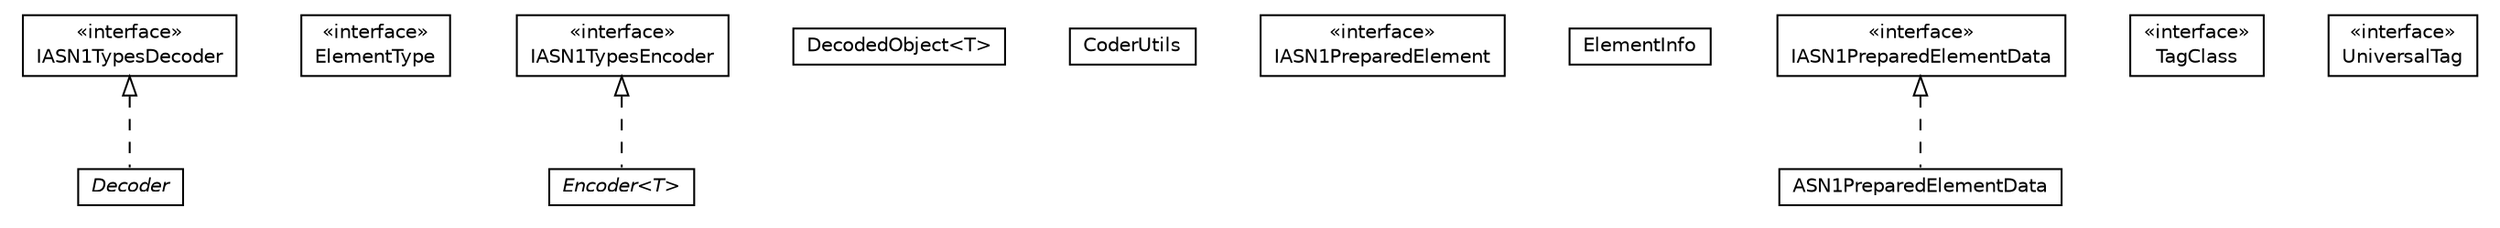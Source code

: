 #!/usr/local/bin/dot
#
# Class diagram 
# Generated by UMLGraph version R5_6-24-gf6e263 (http://www.umlgraph.org/)
#

digraph G {
	edge [fontname="Helvetica",fontsize=10,labelfontname="Helvetica",labelfontsize=10];
	node [fontname="Helvetica",fontsize=10,shape=plaintext];
	nodesep=0.25;
	ranksep=0.5;
	// org.universAAL.lddi.lib.ieeex73std.org.bn.coders.IASN1TypesDecoder
	c741912 [label=<<table title="org.universAAL.lddi.lib.ieeex73std.org.bn.coders.IASN1TypesDecoder" border="0" cellborder="1" cellspacing="0" cellpadding="2" port="p" href="./IASN1TypesDecoder.html">
		<tr><td><table border="0" cellspacing="0" cellpadding="1">
<tr><td align="center" balign="center"> &#171;interface&#187; </td></tr>
<tr><td align="center" balign="center"> IASN1TypesDecoder </td></tr>
		</table></td></tr>
		</table>>, URL="./IASN1TypesDecoder.html", fontname="Helvetica", fontcolor="black", fontsize=10.0];
	// org.universAAL.lddi.lib.ieeex73std.org.bn.coders.ElementType
	c741913 [label=<<table title="org.universAAL.lddi.lib.ieeex73std.org.bn.coders.ElementType" border="0" cellborder="1" cellspacing="0" cellpadding="2" port="p" href="./ElementType.html">
		<tr><td><table border="0" cellspacing="0" cellpadding="1">
<tr><td align="center" balign="center"> &#171;interface&#187; </td></tr>
<tr><td align="center" balign="center"> ElementType </td></tr>
		</table></td></tr>
		</table>>, URL="./ElementType.html", fontname="Helvetica", fontcolor="black", fontsize=10.0];
	// org.universAAL.lddi.lib.ieeex73std.org.bn.coders.Decoder
	c741914 [label=<<table title="org.universAAL.lddi.lib.ieeex73std.org.bn.coders.Decoder" border="0" cellborder="1" cellspacing="0" cellpadding="2" port="p" href="./Decoder.html">
		<tr><td><table border="0" cellspacing="0" cellpadding="1">
<tr><td align="center" balign="center"><font face="Helvetica-Oblique"> Decoder </font></td></tr>
		</table></td></tr>
		</table>>, URL="./Decoder.html", fontname="Helvetica", fontcolor="black", fontsize=10.0];
	// org.universAAL.lddi.lib.ieeex73std.org.bn.coders.IASN1TypesEncoder
	c741915 [label=<<table title="org.universAAL.lddi.lib.ieeex73std.org.bn.coders.IASN1TypesEncoder" border="0" cellborder="1" cellspacing="0" cellpadding="2" port="p" href="./IASN1TypesEncoder.html">
		<tr><td><table border="0" cellspacing="0" cellpadding="1">
<tr><td align="center" balign="center"> &#171;interface&#187; </td></tr>
<tr><td align="center" balign="center"> IASN1TypesEncoder </td></tr>
		</table></td></tr>
		</table>>, URL="./IASN1TypesEncoder.html", fontname="Helvetica", fontcolor="black", fontsize=10.0];
	// org.universAAL.lddi.lib.ieeex73std.org.bn.coders.DecodedObject<T>
	c741916 [label=<<table title="org.universAAL.lddi.lib.ieeex73std.org.bn.coders.DecodedObject" border="0" cellborder="1" cellspacing="0" cellpadding="2" port="p" href="./DecodedObject.html">
		<tr><td><table border="0" cellspacing="0" cellpadding="1">
<tr><td align="center" balign="center"> DecodedObject&lt;T&gt; </td></tr>
		</table></td></tr>
		</table>>, URL="./DecodedObject.html", fontname="Helvetica", fontcolor="black", fontsize=10.0];
	// org.universAAL.lddi.lib.ieeex73std.org.bn.coders.CoderUtils
	c741917 [label=<<table title="org.universAAL.lddi.lib.ieeex73std.org.bn.coders.CoderUtils" border="0" cellborder="1" cellspacing="0" cellpadding="2" port="p" href="./CoderUtils.html">
		<tr><td><table border="0" cellspacing="0" cellpadding="1">
<tr><td align="center" balign="center"> CoderUtils </td></tr>
		</table></td></tr>
		</table>>, URL="./CoderUtils.html", fontname="Helvetica", fontcolor="black", fontsize=10.0];
	// org.universAAL.lddi.lib.ieeex73std.org.bn.coders.IASN1PreparedElement
	c741918 [label=<<table title="org.universAAL.lddi.lib.ieeex73std.org.bn.coders.IASN1PreparedElement" border="0" cellborder="1" cellspacing="0" cellpadding="2" port="p" href="./IASN1PreparedElement.html">
		<tr><td><table border="0" cellspacing="0" cellpadding="1">
<tr><td align="center" balign="center"> &#171;interface&#187; </td></tr>
<tr><td align="center" balign="center"> IASN1PreparedElement </td></tr>
		</table></td></tr>
		</table>>, URL="./IASN1PreparedElement.html", fontname="Helvetica", fontcolor="black", fontsize=10.0];
	// org.universAAL.lddi.lib.ieeex73std.org.bn.coders.ElementInfo
	c741919 [label=<<table title="org.universAAL.lddi.lib.ieeex73std.org.bn.coders.ElementInfo" border="0" cellborder="1" cellspacing="0" cellpadding="2" port="p" href="./ElementInfo.html">
		<tr><td><table border="0" cellspacing="0" cellpadding="1">
<tr><td align="center" balign="center"> ElementInfo </td></tr>
		</table></td></tr>
		</table>>, URL="./ElementInfo.html", fontname="Helvetica", fontcolor="black", fontsize=10.0];
	// org.universAAL.lddi.lib.ieeex73std.org.bn.coders.ASN1PreparedElementData
	c741920 [label=<<table title="org.universAAL.lddi.lib.ieeex73std.org.bn.coders.ASN1PreparedElementData" border="0" cellborder="1" cellspacing="0" cellpadding="2" port="p" href="./ASN1PreparedElementData.html">
		<tr><td><table border="0" cellspacing="0" cellpadding="1">
<tr><td align="center" balign="center"> ASN1PreparedElementData </td></tr>
		</table></td></tr>
		</table>>, URL="./ASN1PreparedElementData.html", fontname="Helvetica", fontcolor="black", fontsize=10.0];
	// org.universAAL.lddi.lib.ieeex73std.org.bn.coders.TagClass
	c741921 [label=<<table title="org.universAAL.lddi.lib.ieeex73std.org.bn.coders.TagClass" border="0" cellborder="1" cellspacing="0" cellpadding="2" port="p" href="./TagClass.html">
		<tr><td><table border="0" cellspacing="0" cellpadding="1">
<tr><td align="center" balign="center"> &#171;interface&#187; </td></tr>
<tr><td align="center" balign="center"> TagClass </td></tr>
		</table></td></tr>
		</table>>, URL="./TagClass.html", fontname="Helvetica", fontcolor="black", fontsize=10.0];
	// org.universAAL.lddi.lib.ieeex73std.org.bn.coders.Encoder<T>
	c741922 [label=<<table title="org.universAAL.lddi.lib.ieeex73std.org.bn.coders.Encoder" border="0" cellborder="1" cellspacing="0" cellpadding="2" port="p" href="./Encoder.html">
		<tr><td><table border="0" cellspacing="0" cellpadding="1">
<tr><td align="center" balign="center"><font face="Helvetica-Oblique"> Encoder&lt;T&gt; </font></td></tr>
		</table></td></tr>
		</table>>, URL="./Encoder.html", fontname="Helvetica", fontcolor="black", fontsize=10.0];
	// org.universAAL.lddi.lib.ieeex73std.org.bn.coders.IASN1PreparedElementData
	c741923 [label=<<table title="org.universAAL.lddi.lib.ieeex73std.org.bn.coders.IASN1PreparedElementData" border="0" cellborder="1" cellspacing="0" cellpadding="2" port="p" href="./IASN1PreparedElementData.html">
		<tr><td><table border="0" cellspacing="0" cellpadding="1">
<tr><td align="center" balign="center"> &#171;interface&#187; </td></tr>
<tr><td align="center" balign="center"> IASN1PreparedElementData </td></tr>
		</table></td></tr>
		</table>>, URL="./IASN1PreparedElementData.html", fontname="Helvetica", fontcolor="black", fontsize=10.0];
	// org.universAAL.lddi.lib.ieeex73std.org.bn.coders.UniversalTag
	c741924 [label=<<table title="org.universAAL.lddi.lib.ieeex73std.org.bn.coders.UniversalTag" border="0" cellborder="1" cellspacing="0" cellpadding="2" port="p" href="./UniversalTag.html">
		<tr><td><table border="0" cellspacing="0" cellpadding="1">
<tr><td align="center" balign="center"> &#171;interface&#187; </td></tr>
<tr><td align="center" balign="center"> UniversalTag </td></tr>
		</table></td></tr>
		</table>>, URL="./UniversalTag.html", fontname="Helvetica", fontcolor="black", fontsize=10.0];
	//org.universAAL.lddi.lib.ieeex73std.org.bn.coders.Decoder implements org.universAAL.lddi.lib.ieeex73std.org.bn.coders.IASN1TypesDecoder
	c741912:p -> c741914:p [dir=back,arrowtail=empty,style=dashed];
	//org.universAAL.lddi.lib.ieeex73std.org.bn.coders.ASN1PreparedElementData implements org.universAAL.lddi.lib.ieeex73std.org.bn.coders.IASN1PreparedElementData
	c741923:p -> c741920:p [dir=back,arrowtail=empty,style=dashed];
	//org.universAAL.lddi.lib.ieeex73std.org.bn.coders.Encoder<T> implements org.universAAL.lddi.lib.ieeex73std.org.bn.coders.IASN1TypesEncoder
	c741915:p -> c741922:p [dir=back,arrowtail=empty,style=dashed];
}

